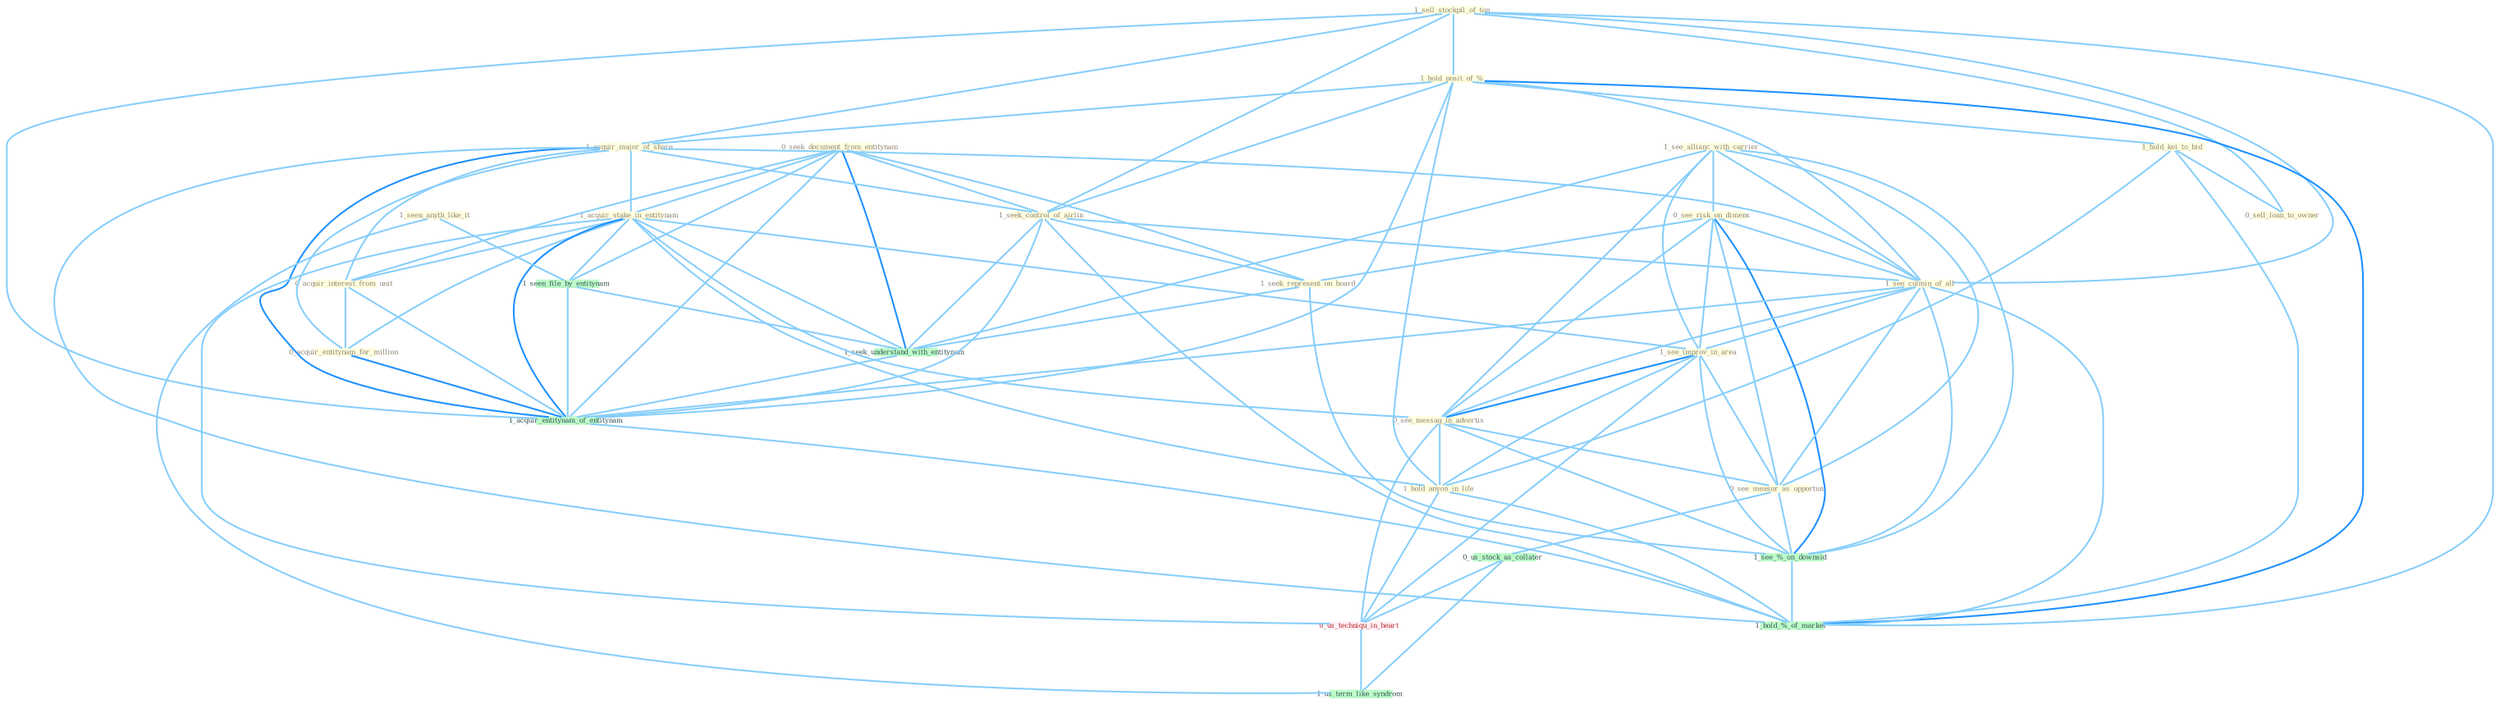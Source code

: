 Graph G{ 
    node
    [shape=polygon,style=filled,width=.5,height=.06,color="#BDFCC9",fixedsize=true,fontsize=4,
    fontcolor="#2f4f4f"];
    {node
    [color="#ffffe0", fontcolor="#8b7d6b"] "1_see_allianc_with_carrier " "1_sell_stockpil_of_ton " "0_seek_document_from_entitynam " "1_hold_posit_of_% " "1_acquir_major_of_share " "1_hold_kei_to_bid " "1_acquir_stake_in_entitynam " "1_seek_control_of_airlin " "0_see_risk_on_dimens " "0_sell_loan_to_owner " "1_seek_represent_on_board " "1_see_culmin_of_all " "1_see_improv_in_area " "0_see_messag_in_advertis " "0_see_measur_as_opportun " "0_acquir_interest_from_unit " "1_seen_anyth_like_it " "0_acquir_entitynam_for_million " "1_hold_anyon_in_life "}
{node [color="#fff0f5", fontcolor="#b22222"] "0_us_techniqu_in_heart "}
edge [color="#B0E2FF"];

	"1_see_allianc_with_carrier " -- "0_see_risk_on_dimens " [w="1", color="#87cefa" ];
	"1_see_allianc_with_carrier " -- "1_see_culmin_of_all " [w="1", color="#87cefa" ];
	"1_see_allianc_with_carrier " -- "1_see_improv_in_area " [w="1", color="#87cefa" ];
	"1_see_allianc_with_carrier " -- "0_see_messag_in_advertis " [w="1", color="#87cefa" ];
	"1_see_allianc_with_carrier " -- "0_see_measur_as_opportun " [w="1", color="#87cefa" ];
	"1_see_allianc_with_carrier " -- "1_seek_understand_with_entitynam " [w="1", color="#87cefa" ];
	"1_see_allianc_with_carrier " -- "1_see_%_on_downsid " [w="1", color="#87cefa" ];
	"1_sell_stockpil_of_ton " -- "1_hold_posit_of_% " [w="1", color="#87cefa" ];
	"1_sell_stockpil_of_ton " -- "1_acquir_major_of_share " [w="1", color="#87cefa" ];
	"1_sell_stockpil_of_ton " -- "1_seek_control_of_airlin " [w="1", color="#87cefa" ];
	"1_sell_stockpil_of_ton " -- "0_sell_loan_to_owner " [w="1", color="#87cefa" ];
	"1_sell_stockpil_of_ton " -- "1_see_culmin_of_all " [w="1", color="#87cefa" ];
	"1_sell_stockpil_of_ton " -- "1_acquir_entitynam_of_entitynam " [w="1", color="#87cefa" ];
	"1_sell_stockpil_of_ton " -- "1_hold_%_of_market " [w="1", color="#87cefa" ];
	"0_seek_document_from_entitynam " -- "1_acquir_stake_in_entitynam " [w="1", color="#87cefa" ];
	"0_seek_document_from_entitynam " -- "1_seek_control_of_airlin " [w="1", color="#87cefa" ];
	"0_seek_document_from_entitynam " -- "1_seek_represent_on_board " [w="1", color="#87cefa" ];
	"0_seek_document_from_entitynam " -- "0_acquir_interest_from_unit " [w="1", color="#87cefa" ];
	"0_seek_document_from_entitynam " -- "1_seen_file_by_entitynam " [w="1", color="#87cefa" ];
	"0_seek_document_from_entitynam " -- "1_seek_understand_with_entitynam " [w="2", color="#1e90ff" , len=0.8];
	"0_seek_document_from_entitynam " -- "1_acquir_entitynam_of_entitynam " [w="1", color="#87cefa" ];
	"1_hold_posit_of_% " -- "1_acquir_major_of_share " [w="1", color="#87cefa" ];
	"1_hold_posit_of_% " -- "1_hold_kei_to_bid " [w="1", color="#87cefa" ];
	"1_hold_posit_of_% " -- "1_seek_control_of_airlin " [w="1", color="#87cefa" ];
	"1_hold_posit_of_% " -- "1_see_culmin_of_all " [w="1", color="#87cefa" ];
	"1_hold_posit_of_% " -- "1_hold_anyon_in_life " [w="1", color="#87cefa" ];
	"1_hold_posit_of_% " -- "1_acquir_entitynam_of_entitynam " [w="1", color="#87cefa" ];
	"1_hold_posit_of_% " -- "1_hold_%_of_market " [w="2", color="#1e90ff" , len=0.8];
	"1_acquir_major_of_share " -- "1_acquir_stake_in_entitynam " [w="1", color="#87cefa" ];
	"1_acquir_major_of_share " -- "1_seek_control_of_airlin " [w="1", color="#87cefa" ];
	"1_acquir_major_of_share " -- "1_see_culmin_of_all " [w="1", color="#87cefa" ];
	"1_acquir_major_of_share " -- "0_acquir_interest_from_unit " [w="1", color="#87cefa" ];
	"1_acquir_major_of_share " -- "0_acquir_entitynam_for_million " [w="1", color="#87cefa" ];
	"1_acquir_major_of_share " -- "1_acquir_entitynam_of_entitynam " [w="2", color="#1e90ff" , len=0.8];
	"1_acquir_major_of_share " -- "1_hold_%_of_market " [w="1", color="#87cefa" ];
	"1_hold_kei_to_bid " -- "0_sell_loan_to_owner " [w="1", color="#87cefa" ];
	"1_hold_kei_to_bid " -- "1_hold_anyon_in_life " [w="1", color="#87cefa" ];
	"1_hold_kei_to_bid " -- "1_hold_%_of_market " [w="1", color="#87cefa" ];
	"1_acquir_stake_in_entitynam " -- "1_see_improv_in_area " [w="1", color="#87cefa" ];
	"1_acquir_stake_in_entitynam " -- "0_see_messag_in_advertis " [w="1", color="#87cefa" ];
	"1_acquir_stake_in_entitynam " -- "0_acquir_interest_from_unit " [w="1", color="#87cefa" ];
	"1_acquir_stake_in_entitynam " -- "0_acquir_entitynam_for_million " [w="1", color="#87cefa" ];
	"1_acquir_stake_in_entitynam " -- "1_hold_anyon_in_life " [w="1", color="#87cefa" ];
	"1_acquir_stake_in_entitynam " -- "1_seen_file_by_entitynam " [w="1", color="#87cefa" ];
	"1_acquir_stake_in_entitynam " -- "1_seek_understand_with_entitynam " [w="1", color="#87cefa" ];
	"1_acquir_stake_in_entitynam " -- "1_acquir_entitynam_of_entitynam " [w="2", color="#1e90ff" , len=0.8];
	"1_acquir_stake_in_entitynam " -- "0_us_techniqu_in_heart " [w="1", color="#87cefa" ];
	"1_seek_control_of_airlin " -- "1_seek_represent_on_board " [w="1", color="#87cefa" ];
	"1_seek_control_of_airlin " -- "1_see_culmin_of_all " [w="1", color="#87cefa" ];
	"1_seek_control_of_airlin " -- "1_seek_understand_with_entitynam " [w="1", color="#87cefa" ];
	"1_seek_control_of_airlin " -- "1_acquir_entitynam_of_entitynam " [w="1", color="#87cefa" ];
	"1_seek_control_of_airlin " -- "1_hold_%_of_market " [w="1", color="#87cefa" ];
	"0_see_risk_on_dimens " -- "1_seek_represent_on_board " [w="1", color="#87cefa" ];
	"0_see_risk_on_dimens " -- "1_see_culmin_of_all " [w="1", color="#87cefa" ];
	"0_see_risk_on_dimens " -- "1_see_improv_in_area " [w="1", color="#87cefa" ];
	"0_see_risk_on_dimens " -- "0_see_messag_in_advertis " [w="1", color="#87cefa" ];
	"0_see_risk_on_dimens " -- "0_see_measur_as_opportun " [w="1", color="#87cefa" ];
	"0_see_risk_on_dimens " -- "1_see_%_on_downsid " [w="2", color="#1e90ff" , len=0.8];
	"1_seek_represent_on_board " -- "1_seek_understand_with_entitynam " [w="1", color="#87cefa" ];
	"1_seek_represent_on_board " -- "1_see_%_on_downsid " [w="1", color="#87cefa" ];
	"1_see_culmin_of_all " -- "1_see_improv_in_area " [w="1", color="#87cefa" ];
	"1_see_culmin_of_all " -- "0_see_messag_in_advertis " [w="1", color="#87cefa" ];
	"1_see_culmin_of_all " -- "0_see_measur_as_opportun " [w="1", color="#87cefa" ];
	"1_see_culmin_of_all " -- "1_acquir_entitynam_of_entitynam " [w="1", color="#87cefa" ];
	"1_see_culmin_of_all " -- "1_see_%_on_downsid " [w="1", color="#87cefa" ];
	"1_see_culmin_of_all " -- "1_hold_%_of_market " [w="1", color="#87cefa" ];
	"1_see_improv_in_area " -- "0_see_messag_in_advertis " [w="2", color="#1e90ff" , len=0.8];
	"1_see_improv_in_area " -- "0_see_measur_as_opportun " [w="1", color="#87cefa" ];
	"1_see_improv_in_area " -- "1_hold_anyon_in_life " [w="1", color="#87cefa" ];
	"1_see_improv_in_area " -- "0_us_techniqu_in_heart " [w="1", color="#87cefa" ];
	"1_see_improv_in_area " -- "1_see_%_on_downsid " [w="1", color="#87cefa" ];
	"0_see_messag_in_advertis " -- "0_see_measur_as_opportun " [w="1", color="#87cefa" ];
	"0_see_messag_in_advertis " -- "1_hold_anyon_in_life " [w="1", color="#87cefa" ];
	"0_see_messag_in_advertis " -- "0_us_techniqu_in_heart " [w="1", color="#87cefa" ];
	"0_see_messag_in_advertis " -- "1_see_%_on_downsid " [w="1", color="#87cefa" ];
	"0_see_measur_as_opportun " -- "0_us_stock_as_collater " [w="1", color="#87cefa" ];
	"0_see_measur_as_opportun " -- "1_see_%_on_downsid " [w="1", color="#87cefa" ];
	"0_acquir_interest_from_unit " -- "0_acquir_entitynam_for_million " [w="1", color="#87cefa" ];
	"0_acquir_interest_from_unit " -- "1_acquir_entitynam_of_entitynam " [w="1", color="#87cefa" ];
	"1_seen_anyth_like_it " -- "1_seen_file_by_entitynam " [w="1", color="#87cefa" ];
	"1_seen_anyth_like_it " -- "1_us_term_like_syndrom " [w="1", color="#87cefa" ];
	"0_acquir_entitynam_for_million " -- "1_acquir_entitynam_of_entitynam " [w="2", color="#1e90ff" , len=0.8];
	"1_hold_anyon_in_life " -- "0_us_techniqu_in_heart " [w="1", color="#87cefa" ];
	"1_hold_anyon_in_life " -- "1_hold_%_of_market " [w="1", color="#87cefa" ];
	"1_seen_file_by_entitynam " -- "1_seek_understand_with_entitynam " [w="1", color="#87cefa" ];
	"1_seen_file_by_entitynam " -- "1_acquir_entitynam_of_entitynam " [w="1", color="#87cefa" ];
	"0_us_stock_as_collater " -- "0_us_techniqu_in_heart " [w="1", color="#87cefa" ];
	"0_us_stock_as_collater " -- "1_us_term_like_syndrom " [w="1", color="#87cefa" ];
	"1_seek_understand_with_entitynam " -- "1_acquir_entitynam_of_entitynam " [w="1", color="#87cefa" ];
	"1_acquir_entitynam_of_entitynam " -- "1_hold_%_of_market " [w="1", color="#87cefa" ];
	"0_us_techniqu_in_heart " -- "1_us_term_like_syndrom " [w="1", color="#87cefa" ];
	"1_see_%_on_downsid " -- "1_hold_%_of_market " [w="1", color="#87cefa" ];
}